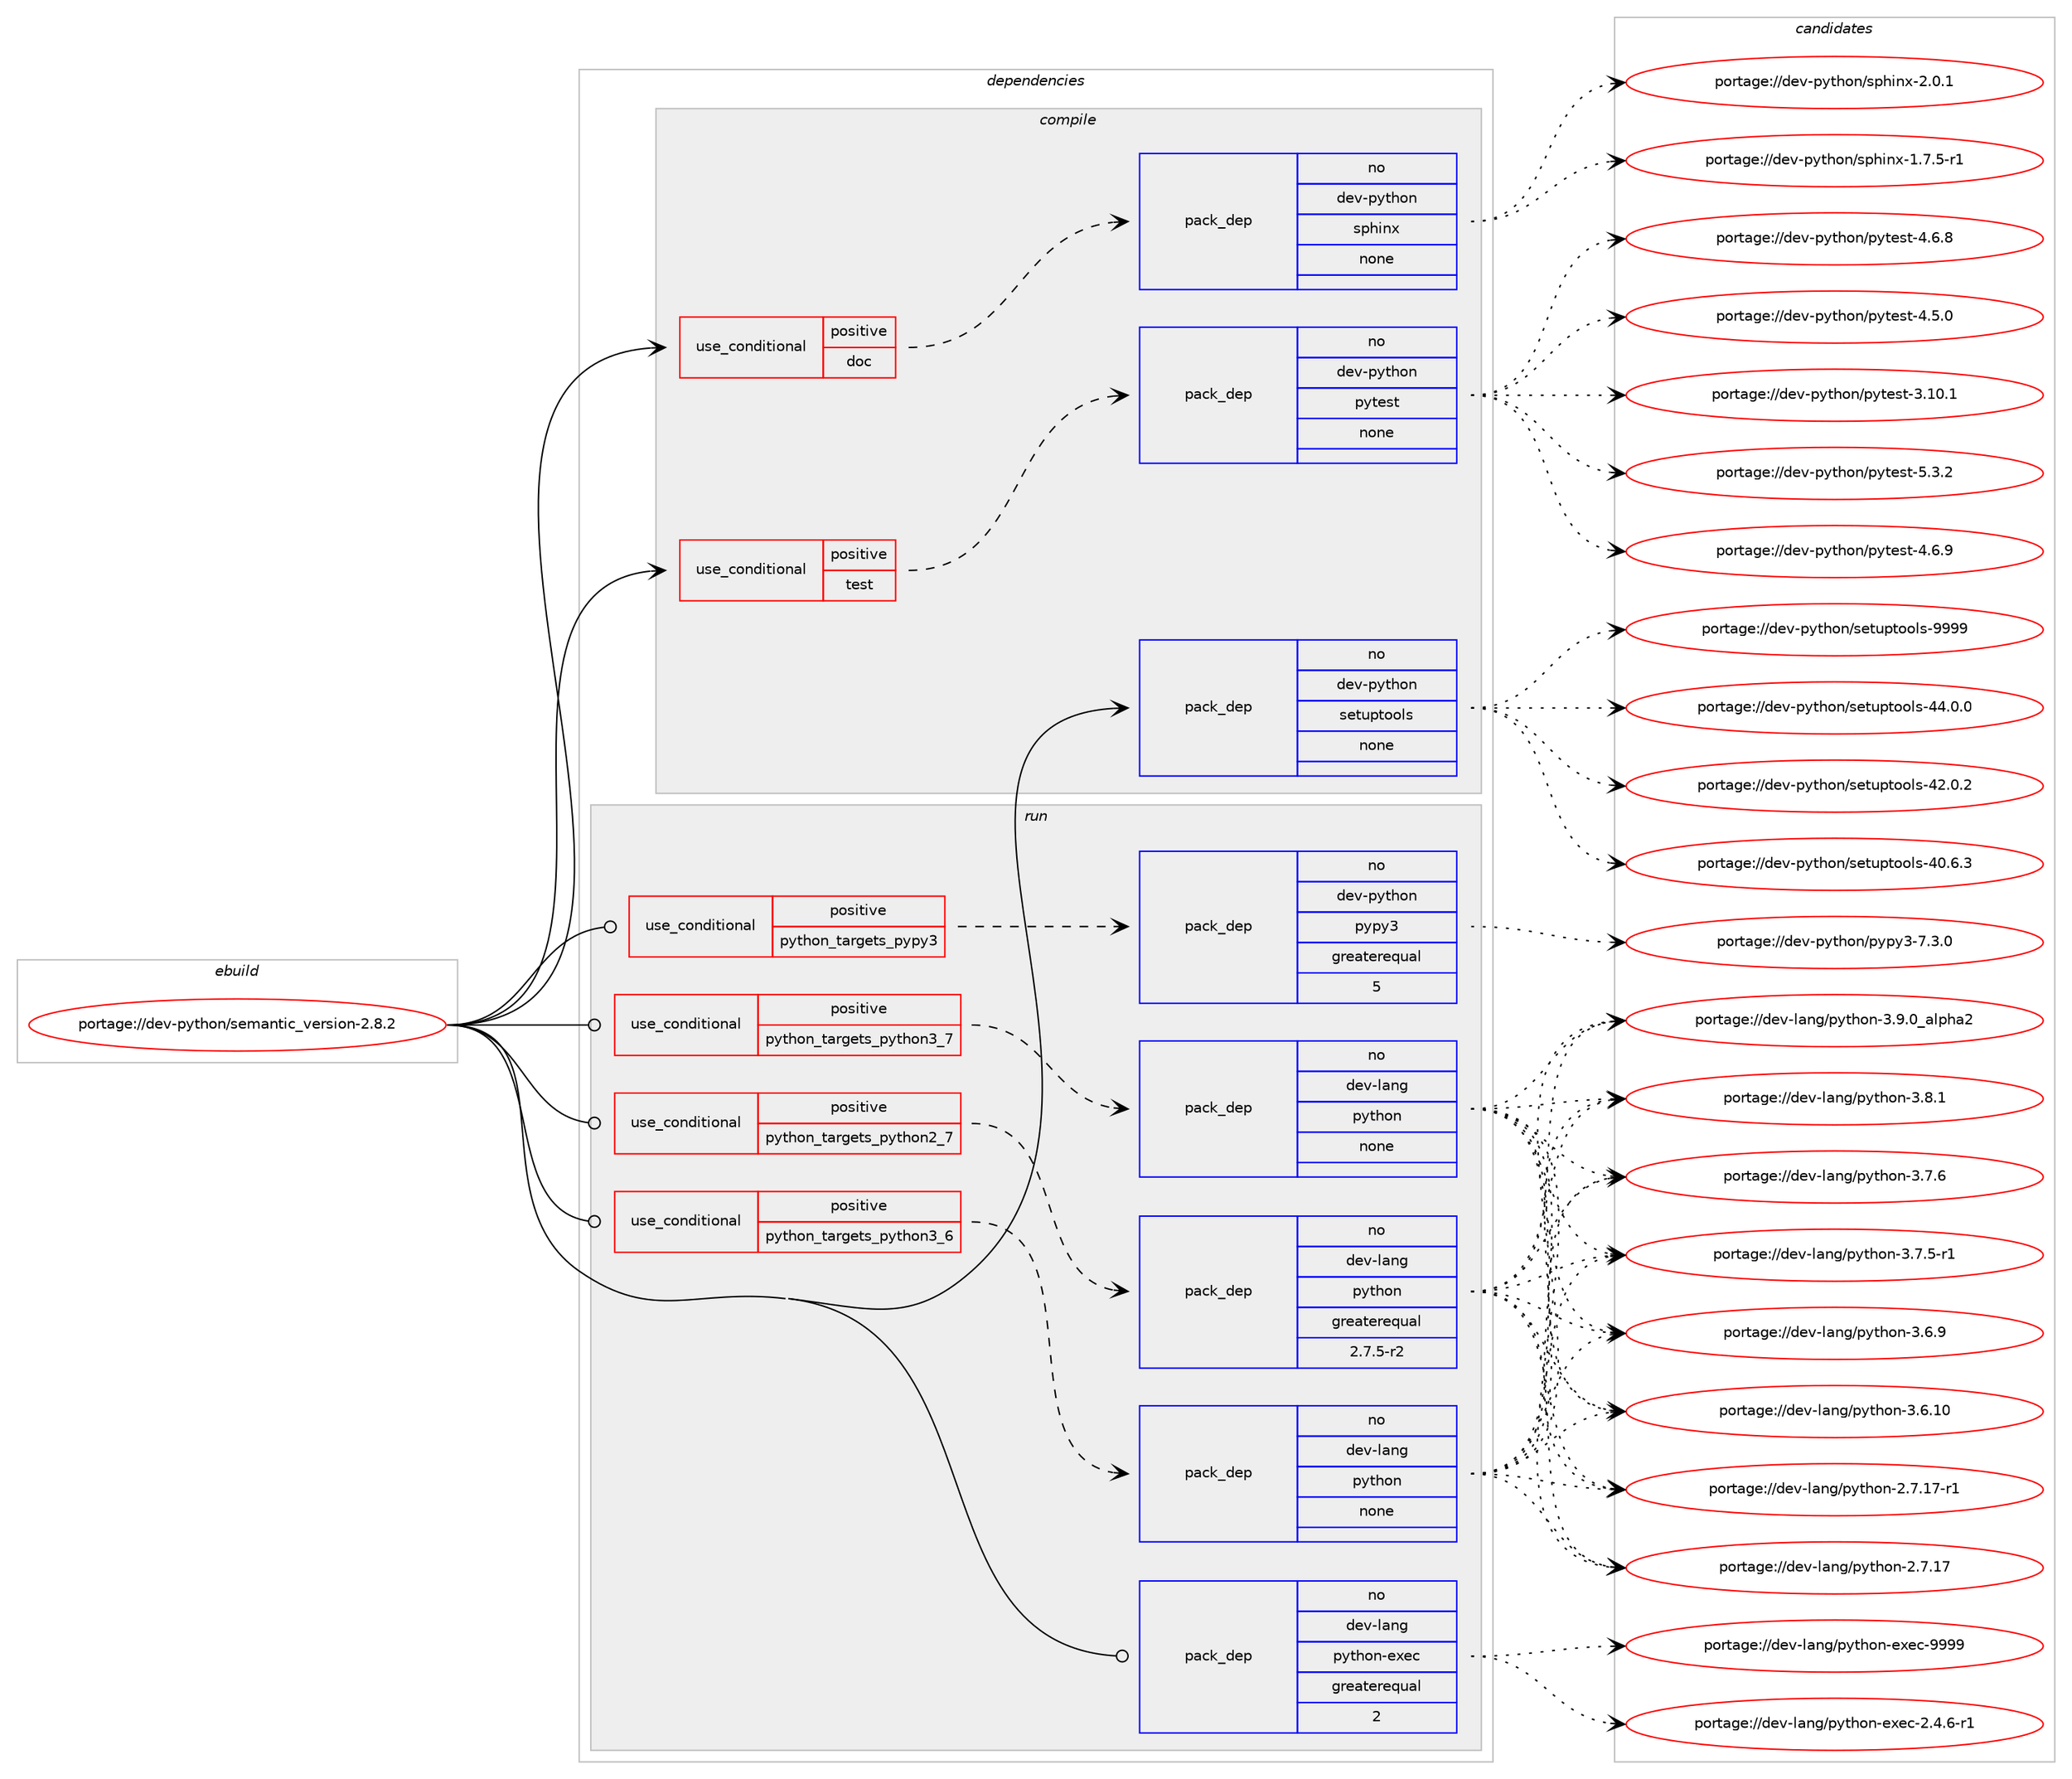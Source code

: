 digraph prolog {

# *************
# Graph options
# *************

newrank=true;
concentrate=true;
compound=true;
graph [rankdir=LR,fontname=Helvetica,fontsize=10,ranksep=1.5];#, ranksep=2.5, nodesep=0.2];
edge  [arrowhead=vee];
node  [fontname=Helvetica,fontsize=10];

# **********
# The ebuild
# **********

subgraph cluster_leftcol {
color=gray;
rank=same;
label=<<i>ebuild</i>>;
id [label="portage://dev-python/semantic_version-2.8.2", color=red, width=4, href="../dev-python/semantic_version-2.8.2.svg"];
}

# ****************
# The dependencies
# ****************

subgraph cluster_midcol {
color=gray;
label=<<i>dependencies</i>>;
subgraph cluster_compile {
fillcolor="#eeeeee";
style=filled;
label=<<i>compile</i>>;
subgraph cond106211 {
dependency426505 [label=<<TABLE BORDER="0" CELLBORDER="1" CELLSPACING="0" CELLPADDING="4"><TR><TD ROWSPAN="3" CELLPADDING="10">use_conditional</TD></TR><TR><TD>positive</TD></TR><TR><TD>doc</TD></TR></TABLE>>, shape=none, color=red];
subgraph pack315396 {
dependency426506 [label=<<TABLE BORDER="0" CELLBORDER="1" CELLSPACING="0" CELLPADDING="4" WIDTH="220"><TR><TD ROWSPAN="6" CELLPADDING="30">pack_dep</TD></TR><TR><TD WIDTH="110">no</TD></TR><TR><TD>dev-python</TD></TR><TR><TD>sphinx</TD></TR><TR><TD>none</TD></TR><TR><TD></TD></TR></TABLE>>, shape=none, color=blue];
}
dependency426505:e -> dependency426506:w [weight=20,style="dashed",arrowhead="vee"];
}
id:e -> dependency426505:w [weight=20,style="solid",arrowhead="vee"];
subgraph cond106212 {
dependency426507 [label=<<TABLE BORDER="0" CELLBORDER="1" CELLSPACING="0" CELLPADDING="4"><TR><TD ROWSPAN="3" CELLPADDING="10">use_conditional</TD></TR><TR><TD>positive</TD></TR><TR><TD>test</TD></TR></TABLE>>, shape=none, color=red];
subgraph pack315397 {
dependency426508 [label=<<TABLE BORDER="0" CELLBORDER="1" CELLSPACING="0" CELLPADDING="4" WIDTH="220"><TR><TD ROWSPAN="6" CELLPADDING="30">pack_dep</TD></TR><TR><TD WIDTH="110">no</TD></TR><TR><TD>dev-python</TD></TR><TR><TD>pytest</TD></TR><TR><TD>none</TD></TR><TR><TD></TD></TR></TABLE>>, shape=none, color=blue];
}
dependency426507:e -> dependency426508:w [weight=20,style="dashed",arrowhead="vee"];
}
id:e -> dependency426507:w [weight=20,style="solid",arrowhead="vee"];
subgraph pack315398 {
dependency426509 [label=<<TABLE BORDER="0" CELLBORDER="1" CELLSPACING="0" CELLPADDING="4" WIDTH="220"><TR><TD ROWSPAN="6" CELLPADDING="30">pack_dep</TD></TR><TR><TD WIDTH="110">no</TD></TR><TR><TD>dev-python</TD></TR><TR><TD>setuptools</TD></TR><TR><TD>none</TD></TR><TR><TD></TD></TR></TABLE>>, shape=none, color=blue];
}
id:e -> dependency426509:w [weight=20,style="solid",arrowhead="vee"];
}
subgraph cluster_compileandrun {
fillcolor="#eeeeee";
style=filled;
label=<<i>compile and run</i>>;
}
subgraph cluster_run {
fillcolor="#eeeeee";
style=filled;
label=<<i>run</i>>;
subgraph cond106213 {
dependency426510 [label=<<TABLE BORDER="0" CELLBORDER="1" CELLSPACING="0" CELLPADDING="4"><TR><TD ROWSPAN="3" CELLPADDING="10">use_conditional</TD></TR><TR><TD>positive</TD></TR><TR><TD>python_targets_pypy3</TD></TR></TABLE>>, shape=none, color=red];
subgraph pack315399 {
dependency426511 [label=<<TABLE BORDER="0" CELLBORDER="1" CELLSPACING="0" CELLPADDING="4" WIDTH="220"><TR><TD ROWSPAN="6" CELLPADDING="30">pack_dep</TD></TR><TR><TD WIDTH="110">no</TD></TR><TR><TD>dev-python</TD></TR><TR><TD>pypy3</TD></TR><TR><TD>greaterequal</TD></TR><TR><TD>5</TD></TR></TABLE>>, shape=none, color=blue];
}
dependency426510:e -> dependency426511:w [weight=20,style="dashed",arrowhead="vee"];
}
id:e -> dependency426510:w [weight=20,style="solid",arrowhead="odot"];
subgraph cond106214 {
dependency426512 [label=<<TABLE BORDER="0" CELLBORDER="1" CELLSPACING="0" CELLPADDING="4"><TR><TD ROWSPAN="3" CELLPADDING="10">use_conditional</TD></TR><TR><TD>positive</TD></TR><TR><TD>python_targets_python2_7</TD></TR></TABLE>>, shape=none, color=red];
subgraph pack315400 {
dependency426513 [label=<<TABLE BORDER="0" CELLBORDER="1" CELLSPACING="0" CELLPADDING="4" WIDTH="220"><TR><TD ROWSPAN="6" CELLPADDING="30">pack_dep</TD></TR><TR><TD WIDTH="110">no</TD></TR><TR><TD>dev-lang</TD></TR><TR><TD>python</TD></TR><TR><TD>greaterequal</TD></TR><TR><TD>2.7.5-r2</TD></TR></TABLE>>, shape=none, color=blue];
}
dependency426512:e -> dependency426513:w [weight=20,style="dashed",arrowhead="vee"];
}
id:e -> dependency426512:w [weight=20,style="solid",arrowhead="odot"];
subgraph cond106215 {
dependency426514 [label=<<TABLE BORDER="0" CELLBORDER="1" CELLSPACING="0" CELLPADDING="4"><TR><TD ROWSPAN="3" CELLPADDING="10">use_conditional</TD></TR><TR><TD>positive</TD></TR><TR><TD>python_targets_python3_6</TD></TR></TABLE>>, shape=none, color=red];
subgraph pack315401 {
dependency426515 [label=<<TABLE BORDER="0" CELLBORDER="1" CELLSPACING="0" CELLPADDING="4" WIDTH="220"><TR><TD ROWSPAN="6" CELLPADDING="30">pack_dep</TD></TR><TR><TD WIDTH="110">no</TD></TR><TR><TD>dev-lang</TD></TR><TR><TD>python</TD></TR><TR><TD>none</TD></TR><TR><TD></TD></TR></TABLE>>, shape=none, color=blue];
}
dependency426514:e -> dependency426515:w [weight=20,style="dashed",arrowhead="vee"];
}
id:e -> dependency426514:w [weight=20,style="solid",arrowhead="odot"];
subgraph cond106216 {
dependency426516 [label=<<TABLE BORDER="0" CELLBORDER="1" CELLSPACING="0" CELLPADDING="4"><TR><TD ROWSPAN="3" CELLPADDING="10">use_conditional</TD></TR><TR><TD>positive</TD></TR><TR><TD>python_targets_python3_7</TD></TR></TABLE>>, shape=none, color=red];
subgraph pack315402 {
dependency426517 [label=<<TABLE BORDER="0" CELLBORDER="1" CELLSPACING="0" CELLPADDING="4" WIDTH="220"><TR><TD ROWSPAN="6" CELLPADDING="30">pack_dep</TD></TR><TR><TD WIDTH="110">no</TD></TR><TR><TD>dev-lang</TD></TR><TR><TD>python</TD></TR><TR><TD>none</TD></TR><TR><TD></TD></TR></TABLE>>, shape=none, color=blue];
}
dependency426516:e -> dependency426517:w [weight=20,style="dashed",arrowhead="vee"];
}
id:e -> dependency426516:w [weight=20,style="solid",arrowhead="odot"];
subgraph pack315403 {
dependency426518 [label=<<TABLE BORDER="0" CELLBORDER="1" CELLSPACING="0" CELLPADDING="4" WIDTH="220"><TR><TD ROWSPAN="6" CELLPADDING="30">pack_dep</TD></TR><TR><TD WIDTH="110">no</TD></TR><TR><TD>dev-lang</TD></TR><TR><TD>python-exec</TD></TR><TR><TD>greaterequal</TD></TR><TR><TD>2</TD></TR></TABLE>>, shape=none, color=blue];
}
id:e -> dependency426518:w [weight=20,style="solid",arrowhead="odot"];
}
}

# **************
# The candidates
# **************

subgraph cluster_choices {
rank=same;
color=gray;
label=<<i>candidates</i>>;

subgraph choice315396 {
color=black;
nodesep=1;
choice1001011184511212111610411111047115112104105110120455046484649 [label="portage://dev-python/sphinx-2.0.1", color=red, width=4,href="../dev-python/sphinx-2.0.1.svg"];
choice10010111845112121116104111110471151121041051101204549465546534511449 [label="portage://dev-python/sphinx-1.7.5-r1", color=red, width=4,href="../dev-python/sphinx-1.7.5-r1.svg"];
dependency426506:e -> choice1001011184511212111610411111047115112104105110120455046484649:w [style=dotted,weight="100"];
dependency426506:e -> choice10010111845112121116104111110471151121041051101204549465546534511449:w [style=dotted,weight="100"];
}
subgraph choice315397 {
color=black;
nodesep=1;
choice1001011184511212111610411111047112121116101115116455346514650 [label="portage://dev-python/pytest-5.3.2", color=red, width=4,href="../dev-python/pytest-5.3.2.svg"];
choice1001011184511212111610411111047112121116101115116455246544657 [label="portage://dev-python/pytest-4.6.9", color=red, width=4,href="../dev-python/pytest-4.6.9.svg"];
choice1001011184511212111610411111047112121116101115116455246544656 [label="portage://dev-python/pytest-4.6.8", color=red, width=4,href="../dev-python/pytest-4.6.8.svg"];
choice1001011184511212111610411111047112121116101115116455246534648 [label="portage://dev-python/pytest-4.5.0", color=red, width=4,href="../dev-python/pytest-4.5.0.svg"];
choice100101118451121211161041111104711212111610111511645514649484649 [label="portage://dev-python/pytest-3.10.1", color=red, width=4,href="../dev-python/pytest-3.10.1.svg"];
dependency426508:e -> choice1001011184511212111610411111047112121116101115116455346514650:w [style=dotted,weight="100"];
dependency426508:e -> choice1001011184511212111610411111047112121116101115116455246544657:w [style=dotted,weight="100"];
dependency426508:e -> choice1001011184511212111610411111047112121116101115116455246544656:w [style=dotted,weight="100"];
dependency426508:e -> choice1001011184511212111610411111047112121116101115116455246534648:w [style=dotted,weight="100"];
dependency426508:e -> choice100101118451121211161041111104711212111610111511645514649484649:w [style=dotted,weight="100"];
}
subgraph choice315398 {
color=black;
nodesep=1;
choice10010111845112121116104111110471151011161171121161111111081154557575757 [label="portage://dev-python/setuptools-9999", color=red, width=4,href="../dev-python/setuptools-9999.svg"];
choice100101118451121211161041111104711510111611711211611111110811545525246484648 [label="portage://dev-python/setuptools-44.0.0", color=red, width=4,href="../dev-python/setuptools-44.0.0.svg"];
choice100101118451121211161041111104711510111611711211611111110811545525046484650 [label="portage://dev-python/setuptools-42.0.2", color=red, width=4,href="../dev-python/setuptools-42.0.2.svg"];
choice100101118451121211161041111104711510111611711211611111110811545524846544651 [label="portage://dev-python/setuptools-40.6.3", color=red, width=4,href="../dev-python/setuptools-40.6.3.svg"];
dependency426509:e -> choice10010111845112121116104111110471151011161171121161111111081154557575757:w [style=dotted,weight="100"];
dependency426509:e -> choice100101118451121211161041111104711510111611711211611111110811545525246484648:w [style=dotted,weight="100"];
dependency426509:e -> choice100101118451121211161041111104711510111611711211611111110811545525046484650:w [style=dotted,weight="100"];
dependency426509:e -> choice100101118451121211161041111104711510111611711211611111110811545524846544651:w [style=dotted,weight="100"];
}
subgraph choice315399 {
color=black;
nodesep=1;
choice100101118451121211161041111104711212111212151455546514648 [label="portage://dev-python/pypy3-7.3.0", color=red, width=4,href="../dev-python/pypy3-7.3.0.svg"];
dependency426511:e -> choice100101118451121211161041111104711212111212151455546514648:w [style=dotted,weight="100"];
}
subgraph choice315400 {
color=black;
nodesep=1;
choice10010111845108971101034711212111610411111045514657464895971081121049750 [label="portage://dev-lang/python-3.9.0_alpha2", color=red, width=4,href="../dev-lang/python-3.9.0_alpha2.svg"];
choice100101118451089711010347112121116104111110455146564649 [label="portage://dev-lang/python-3.8.1", color=red, width=4,href="../dev-lang/python-3.8.1.svg"];
choice100101118451089711010347112121116104111110455146554654 [label="portage://dev-lang/python-3.7.6", color=red, width=4,href="../dev-lang/python-3.7.6.svg"];
choice1001011184510897110103471121211161041111104551465546534511449 [label="portage://dev-lang/python-3.7.5-r1", color=red, width=4,href="../dev-lang/python-3.7.5-r1.svg"];
choice100101118451089711010347112121116104111110455146544657 [label="portage://dev-lang/python-3.6.9", color=red, width=4,href="../dev-lang/python-3.6.9.svg"];
choice10010111845108971101034711212111610411111045514654464948 [label="portage://dev-lang/python-3.6.10", color=red, width=4,href="../dev-lang/python-3.6.10.svg"];
choice100101118451089711010347112121116104111110455046554649554511449 [label="portage://dev-lang/python-2.7.17-r1", color=red, width=4,href="../dev-lang/python-2.7.17-r1.svg"];
choice10010111845108971101034711212111610411111045504655464955 [label="portage://dev-lang/python-2.7.17", color=red, width=4,href="../dev-lang/python-2.7.17.svg"];
dependency426513:e -> choice10010111845108971101034711212111610411111045514657464895971081121049750:w [style=dotted,weight="100"];
dependency426513:e -> choice100101118451089711010347112121116104111110455146564649:w [style=dotted,weight="100"];
dependency426513:e -> choice100101118451089711010347112121116104111110455146554654:w [style=dotted,weight="100"];
dependency426513:e -> choice1001011184510897110103471121211161041111104551465546534511449:w [style=dotted,weight="100"];
dependency426513:e -> choice100101118451089711010347112121116104111110455146544657:w [style=dotted,weight="100"];
dependency426513:e -> choice10010111845108971101034711212111610411111045514654464948:w [style=dotted,weight="100"];
dependency426513:e -> choice100101118451089711010347112121116104111110455046554649554511449:w [style=dotted,weight="100"];
dependency426513:e -> choice10010111845108971101034711212111610411111045504655464955:w [style=dotted,weight="100"];
}
subgraph choice315401 {
color=black;
nodesep=1;
choice10010111845108971101034711212111610411111045514657464895971081121049750 [label="portage://dev-lang/python-3.9.0_alpha2", color=red, width=4,href="../dev-lang/python-3.9.0_alpha2.svg"];
choice100101118451089711010347112121116104111110455146564649 [label="portage://dev-lang/python-3.8.1", color=red, width=4,href="../dev-lang/python-3.8.1.svg"];
choice100101118451089711010347112121116104111110455146554654 [label="portage://dev-lang/python-3.7.6", color=red, width=4,href="../dev-lang/python-3.7.6.svg"];
choice1001011184510897110103471121211161041111104551465546534511449 [label="portage://dev-lang/python-3.7.5-r1", color=red, width=4,href="../dev-lang/python-3.7.5-r1.svg"];
choice100101118451089711010347112121116104111110455146544657 [label="portage://dev-lang/python-3.6.9", color=red, width=4,href="../dev-lang/python-3.6.9.svg"];
choice10010111845108971101034711212111610411111045514654464948 [label="portage://dev-lang/python-3.6.10", color=red, width=4,href="../dev-lang/python-3.6.10.svg"];
choice100101118451089711010347112121116104111110455046554649554511449 [label="portage://dev-lang/python-2.7.17-r1", color=red, width=4,href="../dev-lang/python-2.7.17-r1.svg"];
choice10010111845108971101034711212111610411111045504655464955 [label="portage://dev-lang/python-2.7.17", color=red, width=4,href="../dev-lang/python-2.7.17.svg"];
dependency426515:e -> choice10010111845108971101034711212111610411111045514657464895971081121049750:w [style=dotted,weight="100"];
dependency426515:e -> choice100101118451089711010347112121116104111110455146564649:w [style=dotted,weight="100"];
dependency426515:e -> choice100101118451089711010347112121116104111110455146554654:w [style=dotted,weight="100"];
dependency426515:e -> choice1001011184510897110103471121211161041111104551465546534511449:w [style=dotted,weight="100"];
dependency426515:e -> choice100101118451089711010347112121116104111110455146544657:w [style=dotted,weight="100"];
dependency426515:e -> choice10010111845108971101034711212111610411111045514654464948:w [style=dotted,weight="100"];
dependency426515:e -> choice100101118451089711010347112121116104111110455046554649554511449:w [style=dotted,weight="100"];
dependency426515:e -> choice10010111845108971101034711212111610411111045504655464955:w [style=dotted,weight="100"];
}
subgraph choice315402 {
color=black;
nodesep=1;
choice10010111845108971101034711212111610411111045514657464895971081121049750 [label="portage://dev-lang/python-3.9.0_alpha2", color=red, width=4,href="../dev-lang/python-3.9.0_alpha2.svg"];
choice100101118451089711010347112121116104111110455146564649 [label="portage://dev-lang/python-3.8.1", color=red, width=4,href="../dev-lang/python-3.8.1.svg"];
choice100101118451089711010347112121116104111110455146554654 [label="portage://dev-lang/python-3.7.6", color=red, width=4,href="../dev-lang/python-3.7.6.svg"];
choice1001011184510897110103471121211161041111104551465546534511449 [label="portage://dev-lang/python-3.7.5-r1", color=red, width=4,href="../dev-lang/python-3.7.5-r1.svg"];
choice100101118451089711010347112121116104111110455146544657 [label="portage://dev-lang/python-3.6.9", color=red, width=4,href="../dev-lang/python-3.6.9.svg"];
choice10010111845108971101034711212111610411111045514654464948 [label="portage://dev-lang/python-3.6.10", color=red, width=4,href="../dev-lang/python-3.6.10.svg"];
choice100101118451089711010347112121116104111110455046554649554511449 [label="portage://dev-lang/python-2.7.17-r1", color=red, width=4,href="../dev-lang/python-2.7.17-r1.svg"];
choice10010111845108971101034711212111610411111045504655464955 [label="portage://dev-lang/python-2.7.17", color=red, width=4,href="../dev-lang/python-2.7.17.svg"];
dependency426517:e -> choice10010111845108971101034711212111610411111045514657464895971081121049750:w [style=dotted,weight="100"];
dependency426517:e -> choice100101118451089711010347112121116104111110455146564649:w [style=dotted,weight="100"];
dependency426517:e -> choice100101118451089711010347112121116104111110455146554654:w [style=dotted,weight="100"];
dependency426517:e -> choice1001011184510897110103471121211161041111104551465546534511449:w [style=dotted,weight="100"];
dependency426517:e -> choice100101118451089711010347112121116104111110455146544657:w [style=dotted,weight="100"];
dependency426517:e -> choice10010111845108971101034711212111610411111045514654464948:w [style=dotted,weight="100"];
dependency426517:e -> choice100101118451089711010347112121116104111110455046554649554511449:w [style=dotted,weight="100"];
dependency426517:e -> choice10010111845108971101034711212111610411111045504655464955:w [style=dotted,weight="100"];
}
subgraph choice315403 {
color=black;
nodesep=1;
choice10010111845108971101034711212111610411111045101120101994557575757 [label="portage://dev-lang/python-exec-9999", color=red, width=4,href="../dev-lang/python-exec-9999.svg"];
choice10010111845108971101034711212111610411111045101120101994550465246544511449 [label="portage://dev-lang/python-exec-2.4.6-r1", color=red, width=4,href="../dev-lang/python-exec-2.4.6-r1.svg"];
dependency426518:e -> choice10010111845108971101034711212111610411111045101120101994557575757:w [style=dotted,weight="100"];
dependency426518:e -> choice10010111845108971101034711212111610411111045101120101994550465246544511449:w [style=dotted,weight="100"];
}
}

}
